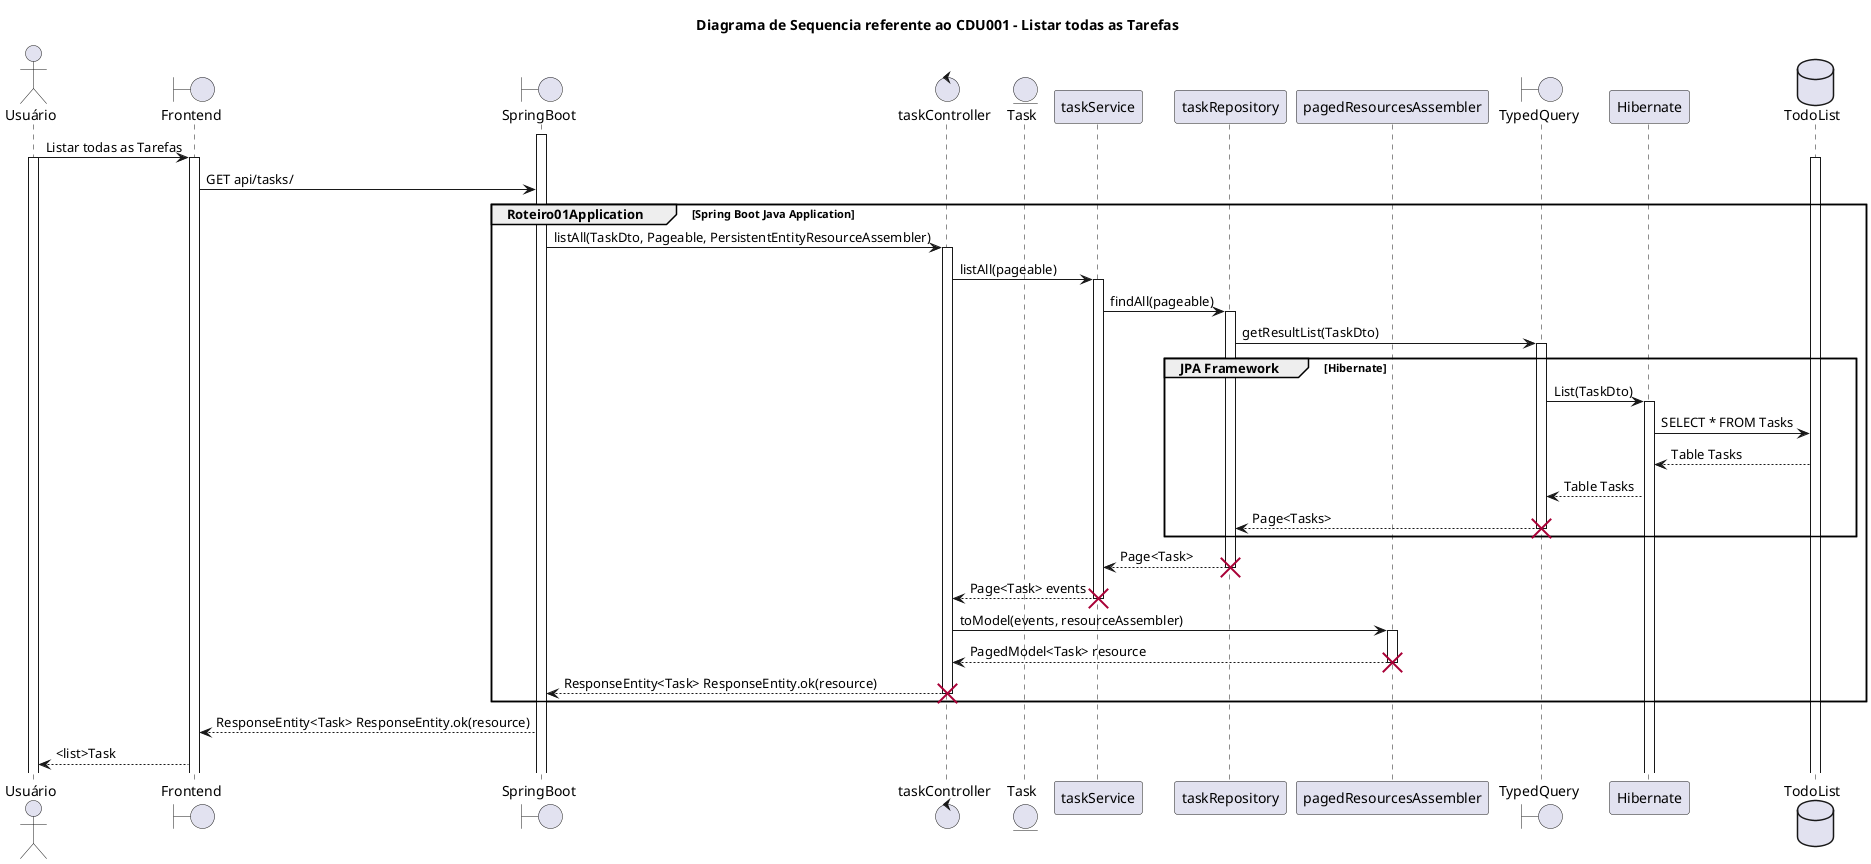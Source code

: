 @startuml
title Diagrama de Sequencia referente ao CDU001 - Listar todas as Tarefas
actor Usuário
Boundary Frontend
Boundary SpringBoot
Control taskController
Entity Task
Participant taskService
Participant taskRepository
Participant pagedResourcesAssembler
Boundary TypedQuery
Participant Hibernate
Database TodoList
activate SpringBoot
Usuário -> Frontend: Listar todas as Tarefas
activate Usuário
activate Frontend
activate TodoList
Frontend -> SpringBoot: GET api/tasks/
group Roteiro01Application [Spring Boot Java Application]
SpringBoot -> taskController: listAll(TaskDto, Pageable, PersistentEntityResourceAssembler)
activate taskController
taskController -> taskService: listAll(pageable)
activate taskService
taskService -> taskRepository: findAll(pageable)
activate taskRepository
taskRepository -> TypedQuery: getResultList(TaskDto)
group JPA Framework[Hibernate]
Activate TypedQuery
TypedQuery -> Hibernate: List(TaskDto)
Activate Hibernate
Hibernate -> TodoList: SELECT * FROM Tasks
TodoList --> Hibernate: Table Tasks
Hibernate --> TypedQuery: Table Tasks
TypedQuery --> taskRepository: Page<Tasks>
destroy TypedQuery
end
taskRepository --> taskService: Page<Task>
destroy taskRepository
taskService --> taskController: Page<Task> events
destroy taskService
taskController -> pagedResourcesAssembler: toModel(events, resourceAssembler)
activate pagedResourcesAssembler
pagedResourcesAssembler --> taskController: PagedModel<Task> resource
destroy pagedResourcesAssembler
taskController --> SpringBoot: ResponseEntity<Task> ResponseEntity.ok(resource)
destroy taskController
end
SpringBoot --> Frontend : ResponseEntity<Task> ResponseEntity.ok(resource)
Frontend --> Usuário: <list>Task
@enduml